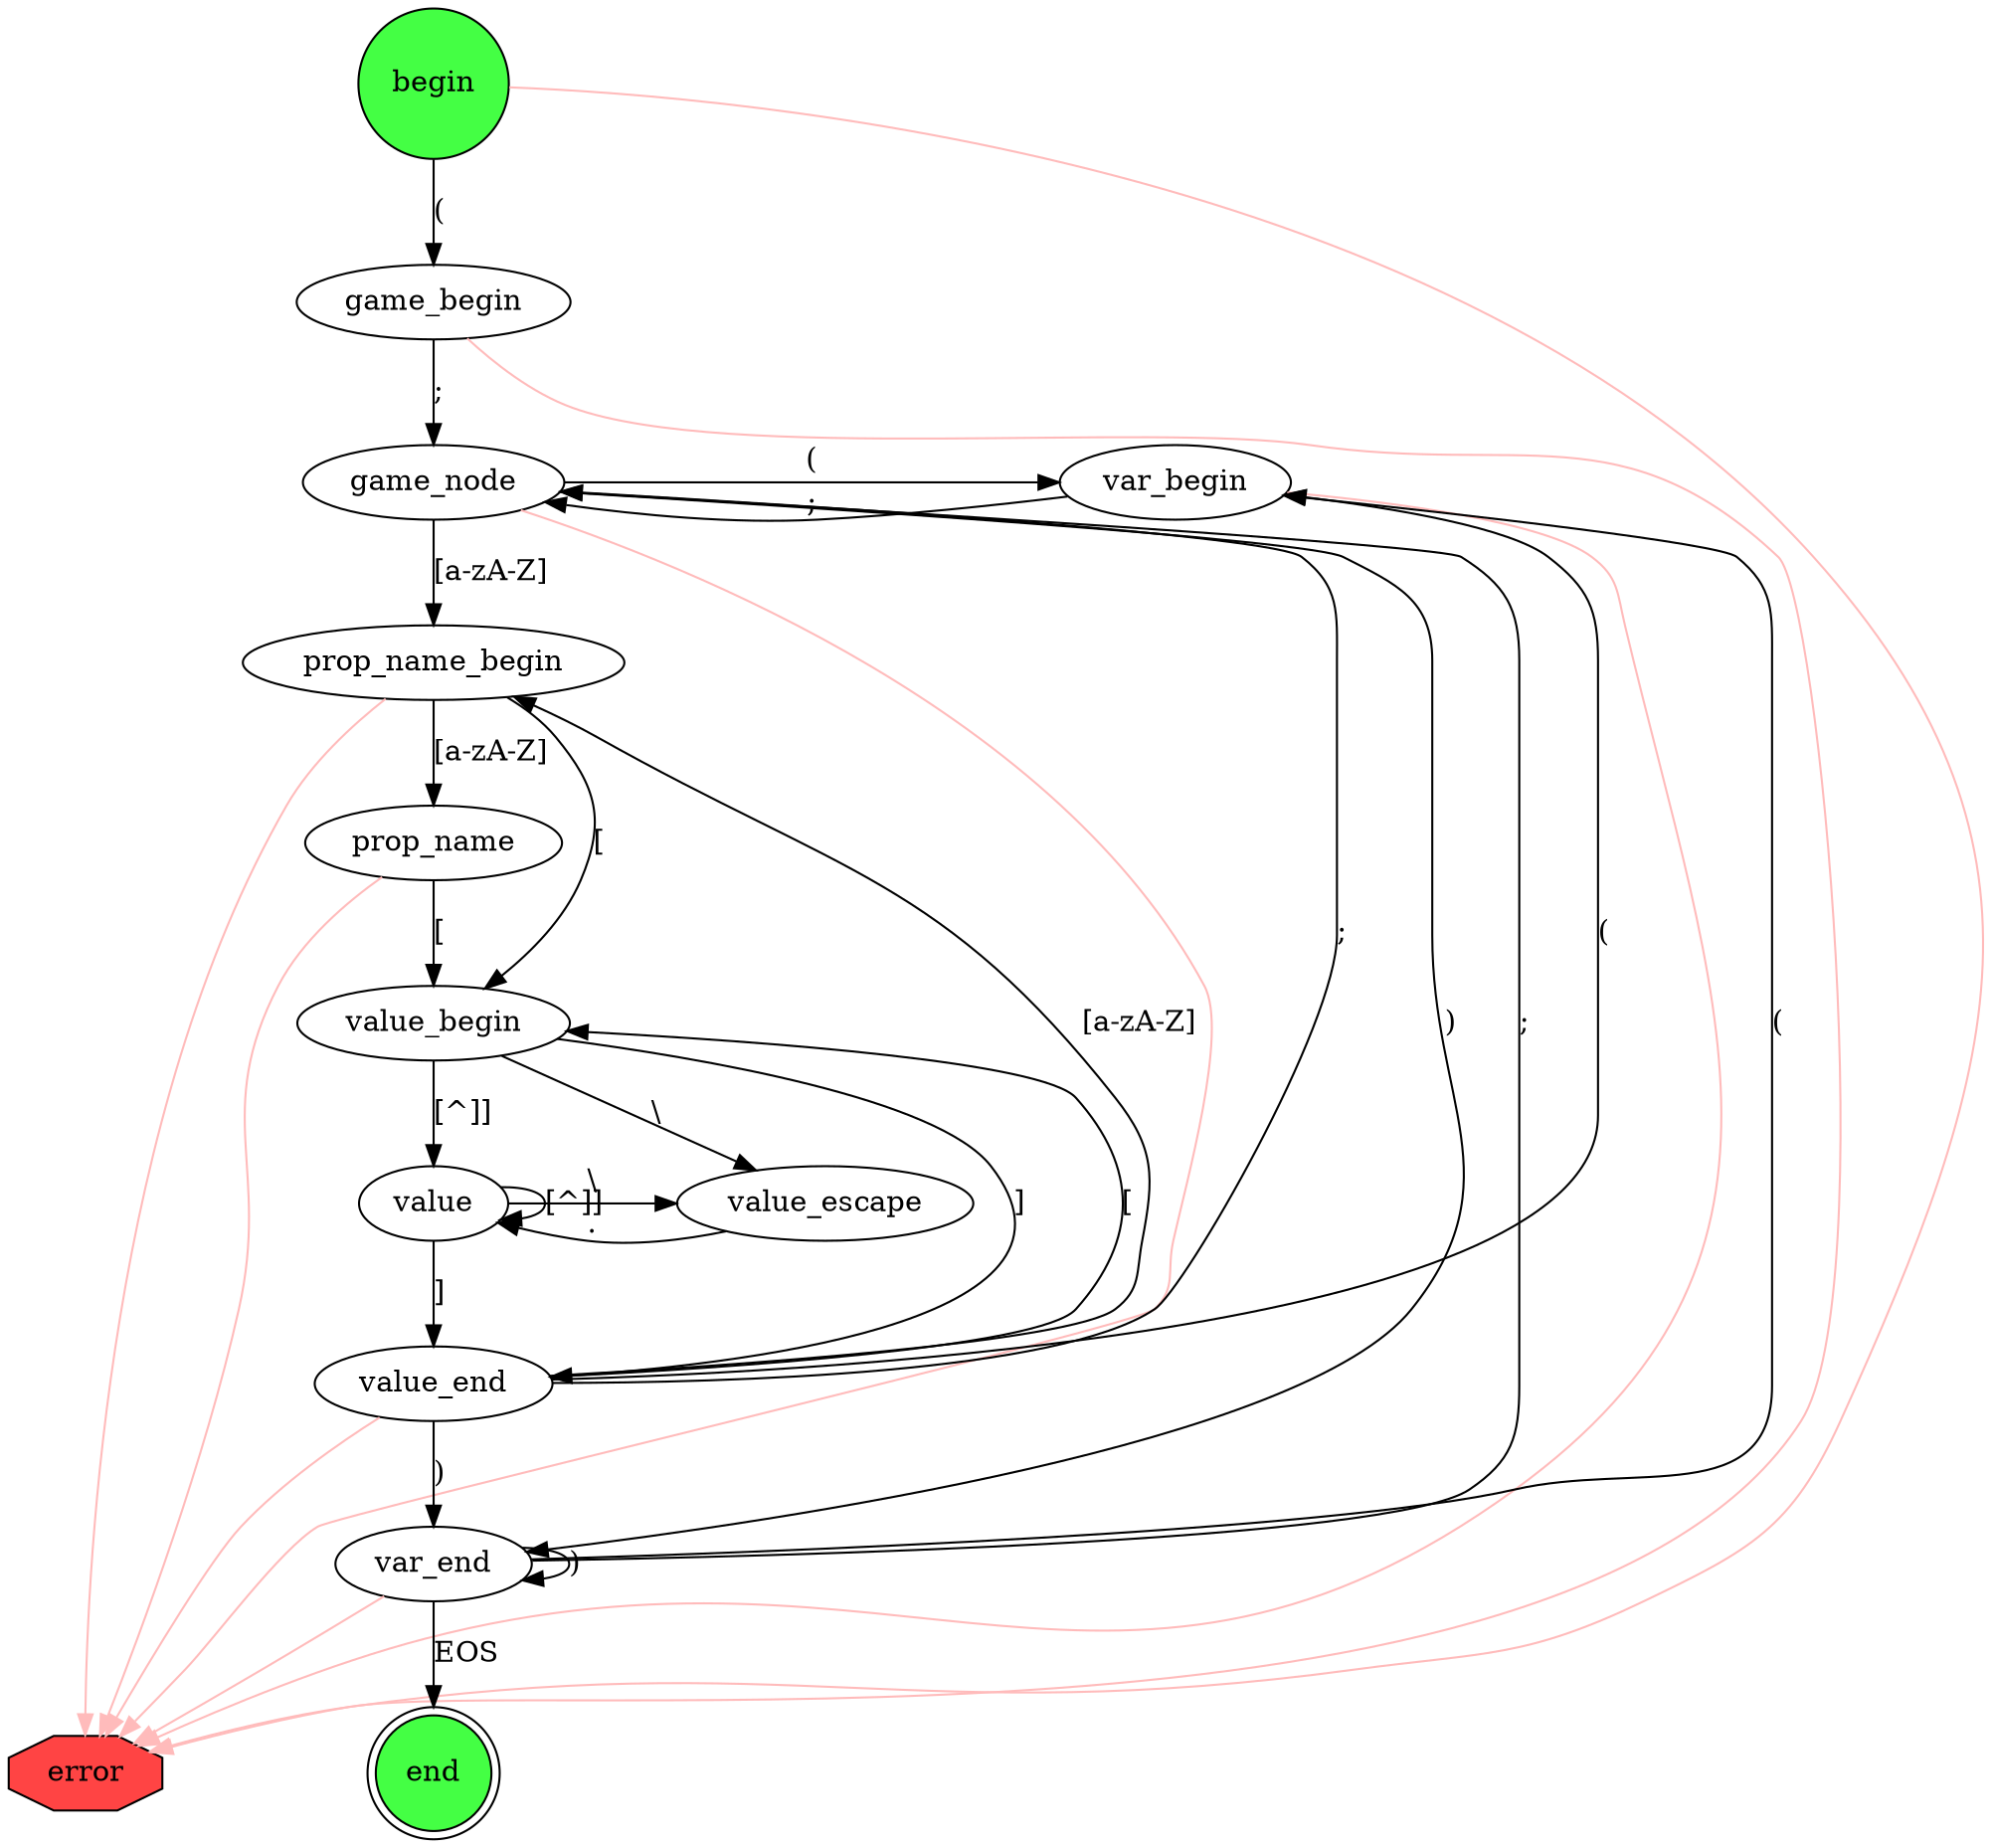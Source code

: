 digraph SGF_STATE_MACHINE{
        {rank = same; begin;}
        {rank = same; game_begin;}
        {rank = same; var_begin game_node;}
        {rank = same; prop_name_begin;}
        {rank = same; prop_name;}
        {rank = same; value_begin;}
        {rank = same; value value_escape;}
        {rank = same; value_end;}
        {rank = same; var_end;}
        {rank = same; game_end invalid;}
        begin[style = "filled",shape = "circle",fillcolor = "#44ff44"];
value[];
value_escape[];
value -> value_escape[label="\\"];
value -> value[label="[^\]]"];
value_end[];
value -> value_end[label="\]", weight=100];
game_node[];
value_end -> game_node[label=";"];
var_begin[];
value_end -> var_begin[label="\("];
prop_name_begin[];
value_end -> prop_name_begin[label="[a-zA-Z]"];
value_begin[];
value_end -> value_begin[label="\["];
var_end[];
value_end -> var_end[label="\)", weight=100];
invalid[style = "filled",label = "error",shape = "octagon",fillcolor = "#ff4444"];
value_end -> invalid[color="#FFBBBB", weight=-100];
var_end -> game_node[label=";", weight=90];
var_end -> var_begin[label="\("];
game_end[style = "filled",label = "end",shape = "doublecircle",fillcolor = "#44ff44"];
var_end -> game_end[label="EOS", weight=100];
var_end -> var_end[label="\)"];
var_end -> invalid[color="#FFBBBB", weight=-100];
value_begin -> value[label="[^\]]", weight=100];
value_begin -> value_escape[label="\\"];
value_begin -> value_end[label="\]"];
game_begin[];
begin -> game_begin[label="\(", weight=100];
begin -> invalid[color="#FFBBBB", weight=-100];
game_node -> var_begin[label="\("];
game_node -> prop_name_begin[label="[a-zA-Z]", weight=100];
game_node -> var_end[label="\)"];
game_node -> invalid[color="#FFBBBB", weight=-100];
prop_name[];
prop_name_begin -> prop_name[label="[a-zA-Z]", weight=100];
prop_name_begin -> value_begin[label="\["];
prop_name_begin -> invalid[color="#FFBBBB", weight=-100];
game_begin -> game_node[label=";", weight=100];
game_begin -> invalid[color="#FFBBBB", weight=-100];
value_escape -> value[label="."];
var_begin -> game_node[label=";"];
var_begin -> invalid[color="#FFBBBB", weight=-100];
prop_name -> value_begin[label="\[", weight=100];
prop_name -> invalid[color="#FFBBBB", weight=-100];
}
